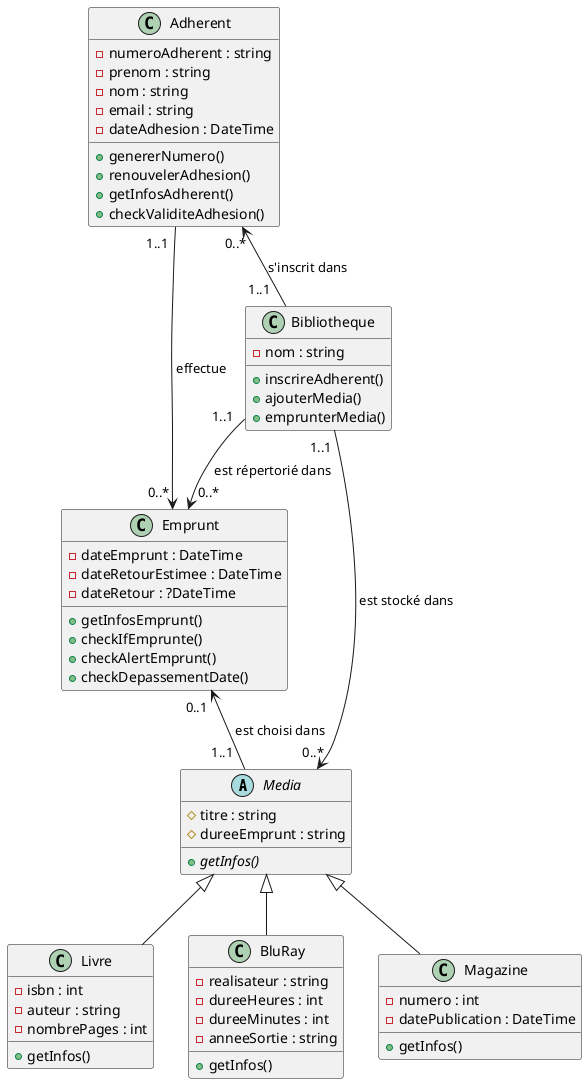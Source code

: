 @startuml
'https://plantuml.com/class-diagram

abstract class Media {
#titre : string
#dureeEmprunt : string
{abstract} +getInfos()
}

class Livre {
-isbn : int
-auteur : string
-nombrePages : int
+getInfos()
}

class BluRay {
-realisateur : string
-dureeHeures : int
-dureeMinutes : int
-anneeSortie : string
+getInfos()
}

class Magazine {
-numero : int
-datePublication : DateTime
+getInfos()
}

class Adherent {
-numeroAdherent : string
-prenom : string
-nom : string
-email : string
-dateAdhesion : DateTime
+genererNumero()
+renouvelerAdhesion()
+getInfosAdherent()
+checkValiditeAdhesion()
}

class Emprunt {
-dateEmprunt : DateTime
-dateRetourEstimee : DateTime
-dateRetour : ?DateTime
+getInfosEmprunt()
+checkIfEmprunte()
+checkAlertEmprunt()
+checkDepassementDate()
}

class Bibliotheque {
-nom : string
+inscrireAdherent()
+ajouterMedia()
+emprunterMedia()
}

Media <|-- Livre
Media <|-- Magazine
Media <|-- BluRay
Adherent "1..1  " --> "0..* " Emprunt : " effectue"
Emprunt "0..1  " <-- "1..1  " Media : " est choisi dans"
Bibliotheque "1..1 " --> "0..*" Media : " est stocké dans"
Bibliotheque "1..1 " --> "  0..*" Emprunt : " est répertorié dans"
Adherent "0..*" <-- "1..1   " Bibliotheque : "s'inscrit dans"
@enduml